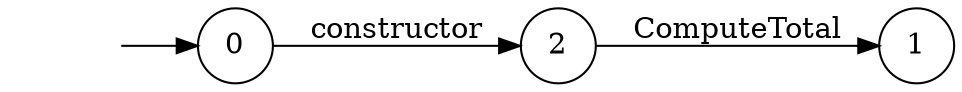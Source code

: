 digraph "Dapp-Automata-data/fuzzer/testnetdata-model-rq1-fix/DefectiveComponentCounter/FSM-1" {
	graph [rankdir=LR]
	"" [label="" shape=plaintext]
	0 [label=0 shape=circle]
	2 [label=2 shape=circle]
	1 [label=1 shape=circle]
	"" -> 0 [label=""]
	0 -> 2 [label=constructor]
	2 -> 1 [label=ComputeTotal]
}

